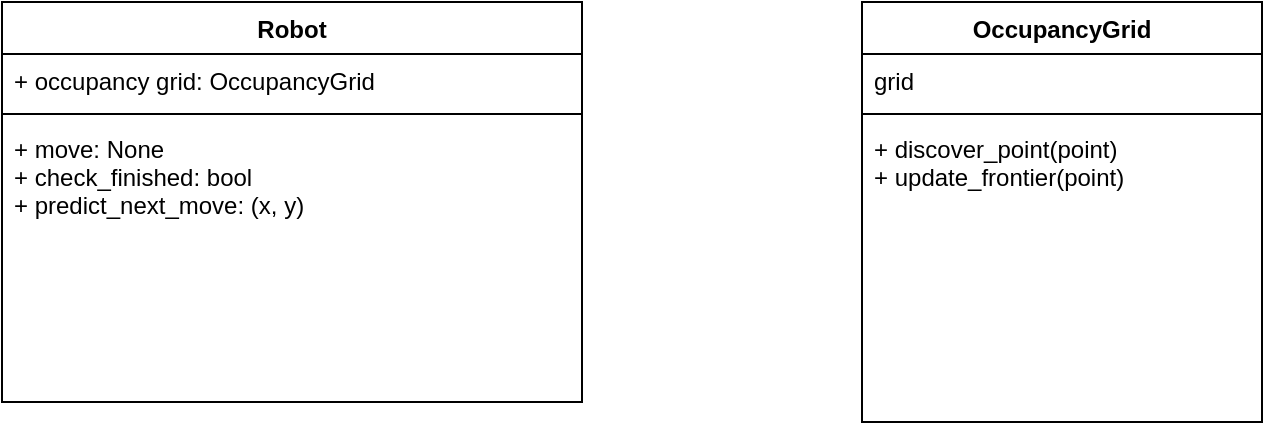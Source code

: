 <mxfile version="13.9.0" type="device"><diagram id="RNnPKCV9JC2EZz9ncV_f" name="Page-1"><mxGraphModel dx="1426" dy="826" grid="1" gridSize="10" guides="1" tooltips="1" connect="1" arrows="1" fold="1" page="1" pageScale="1" pageWidth="850" pageHeight="1100" math="0" shadow="0"><root><mxCell id="0"/><mxCell id="1" parent="0"/><mxCell id="ZUx5sIi3bImRLVzQV2G4-46" value="Robot" style="swimlane;fontStyle=1;align=center;verticalAlign=top;childLayout=stackLayout;horizontal=1;startSize=26;horizontalStack=0;resizeParent=1;resizeParentMax=0;resizeLast=0;collapsible=1;marginBottom=0;" vertex="1" parent="1"><mxGeometry x="60" y="70" width="290" height="200" as="geometry"/></mxCell><mxCell id="ZUx5sIi3bImRLVzQV2G4-47" value="+ occupancy grid: OccupancyGrid" style="text;strokeColor=none;fillColor=none;align=left;verticalAlign=top;spacingLeft=4;spacingRight=4;overflow=hidden;rotatable=0;points=[[0,0.5],[1,0.5]];portConstraint=eastwest;" vertex="1" parent="ZUx5sIi3bImRLVzQV2G4-46"><mxGeometry y="26" width="290" height="26" as="geometry"/></mxCell><mxCell id="ZUx5sIi3bImRLVzQV2G4-48" value="" style="line;strokeWidth=1;fillColor=none;align=left;verticalAlign=middle;spacingTop=-1;spacingLeft=3;spacingRight=3;rotatable=0;labelPosition=right;points=[];portConstraint=eastwest;" vertex="1" parent="ZUx5sIi3bImRLVzQV2G4-46"><mxGeometry y="52" width="290" height="8" as="geometry"/></mxCell><mxCell id="ZUx5sIi3bImRLVzQV2G4-49" value="+ move: None&#10;+ check_finished: bool&#10;+ predict_next_move: (x, y)" style="text;strokeColor=none;fillColor=none;align=left;verticalAlign=top;spacingLeft=4;spacingRight=4;overflow=hidden;rotatable=0;points=[[0,0.5],[1,0.5]];portConstraint=eastwest;" vertex="1" parent="ZUx5sIi3bImRLVzQV2G4-46"><mxGeometry y="60" width="290" height="140" as="geometry"/></mxCell><mxCell id="ZUx5sIi3bImRLVzQV2G4-50" value="OccupancyGrid" style="swimlane;fontStyle=1;align=center;verticalAlign=top;childLayout=stackLayout;horizontal=1;startSize=26;horizontalStack=0;resizeParent=1;resizeParentMax=0;resizeLast=0;collapsible=1;marginBottom=0;" vertex="1" parent="1"><mxGeometry x="490" y="70" width="200" height="210" as="geometry"/></mxCell><mxCell id="ZUx5sIi3bImRLVzQV2G4-51" value="grid" style="text;strokeColor=none;fillColor=none;align=left;verticalAlign=top;spacingLeft=4;spacingRight=4;overflow=hidden;rotatable=0;points=[[0,0.5],[1,0.5]];portConstraint=eastwest;" vertex="1" parent="ZUx5sIi3bImRLVzQV2G4-50"><mxGeometry y="26" width="200" height="26" as="geometry"/></mxCell><mxCell id="ZUx5sIi3bImRLVzQV2G4-52" value="" style="line;strokeWidth=1;fillColor=none;align=left;verticalAlign=middle;spacingTop=-1;spacingLeft=3;spacingRight=3;rotatable=0;labelPosition=right;points=[];portConstraint=eastwest;" vertex="1" parent="ZUx5sIi3bImRLVzQV2G4-50"><mxGeometry y="52" width="200" height="8" as="geometry"/></mxCell><mxCell id="ZUx5sIi3bImRLVzQV2G4-53" value="+ discover_point(point)&#10;+ update_frontier(point)" style="text;strokeColor=none;fillColor=none;align=left;verticalAlign=top;spacingLeft=4;spacingRight=4;overflow=hidden;rotatable=0;points=[[0,0.5],[1,0.5]];portConstraint=eastwest;" vertex="1" parent="ZUx5sIi3bImRLVzQV2G4-50"><mxGeometry y="60" width="200" height="150" as="geometry"/></mxCell></root></mxGraphModel></diagram></mxfile>